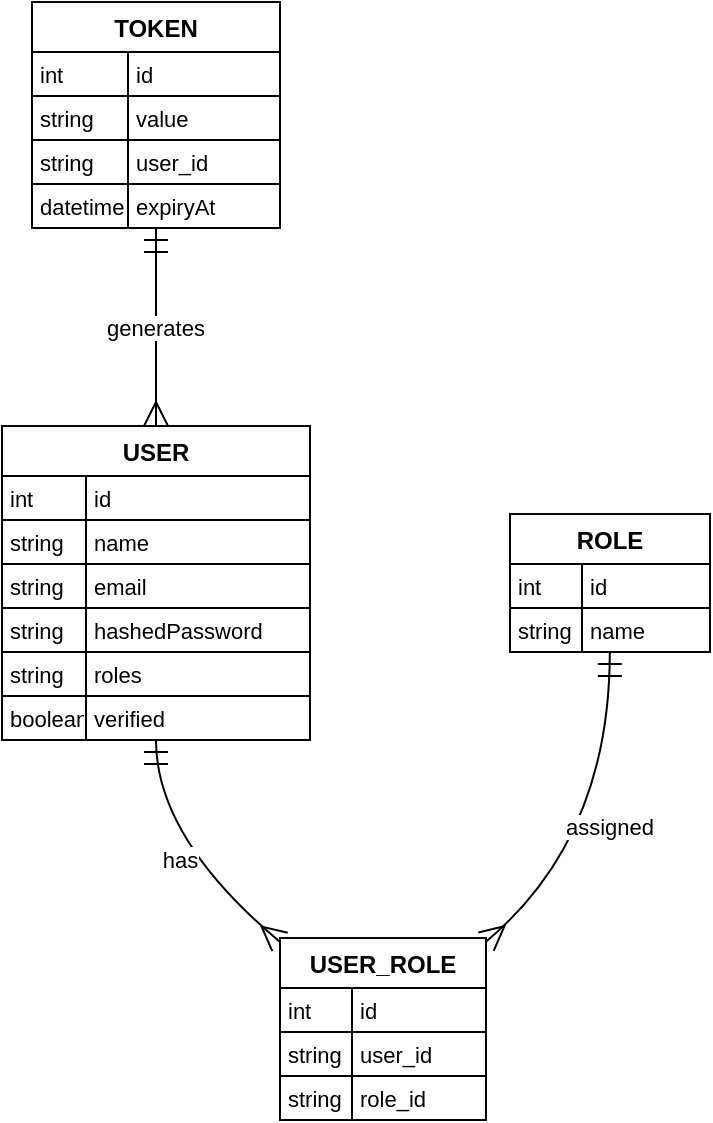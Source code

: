 <mxfile version="21.6.8" type="device">
  <diagram id="C5RBs43oDa-KdzZeNtuy" name="Page-1">
    <mxGraphModel dx="1658" dy="820" grid="1" gridSize="10" guides="1" tooltips="1" connect="1" arrows="1" fold="1" page="1" pageScale="1" pageWidth="827" pageHeight="1169" math="0" shadow="0">
      <root>
        <mxCell id="WIyWlLk6GJQsqaUBKTNV-0" />
        <mxCell id="WIyWlLk6GJQsqaUBKTNV-1" parent="WIyWlLk6GJQsqaUBKTNV-0" />
        <mxCell id="p6CQY8IGZCHDNdWaM5xw-0" value="USER" style="shape=table;startSize=25;container=1;collapsible=0;childLayout=tableLayout;fixedRows=1;rowLines=1;fontStyle=1;align=center;resizeLast=1;" vertex="1" parent="WIyWlLk6GJQsqaUBKTNV-1">
          <mxGeometry x="200" y="282" width="154" height="157" as="geometry" />
        </mxCell>
        <mxCell id="p6CQY8IGZCHDNdWaM5xw-1" style="shape=tableRow;horizontal=0;startSize=0;swimlaneHead=0;swimlaneBody=0;fillColor=none;collapsible=0;dropTarget=0;points=[[0,0.5],[1,0.5]];portConstraint=eastwest;top=0;left=0;right=0;bottom=0;" vertex="1" parent="p6CQY8IGZCHDNdWaM5xw-0">
          <mxGeometry y="25" width="154" height="22" as="geometry" />
        </mxCell>
        <mxCell id="p6CQY8IGZCHDNdWaM5xw-2" value="int" style="shape=partialRectangle;connectable=0;fillColor=none;top=0;left=0;bottom=0;right=0;align=left;spacingLeft=2;overflow=hidden;fontSize=11;" vertex="1" parent="p6CQY8IGZCHDNdWaM5xw-1">
          <mxGeometry width="42" height="22" as="geometry">
            <mxRectangle width="42" height="22" as="alternateBounds" />
          </mxGeometry>
        </mxCell>
        <mxCell id="p6CQY8IGZCHDNdWaM5xw-3" value="id" style="shape=partialRectangle;connectable=0;fillColor=none;top=0;left=0;bottom=0;right=0;align=left;spacingLeft=2;overflow=hidden;fontSize=11;" vertex="1" parent="p6CQY8IGZCHDNdWaM5xw-1">
          <mxGeometry x="42" width="112" height="22" as="geometry">
            <mxRectangle width="112" height="22" as="alternateBounds" />
          </mxGeometry>
        </mxCell>
        <mxCell id="p6CQY8IGZCHDNdWaM5xw-4" style="shape=tableRow;horizontal=0;startSize=0;swimlaneHead=0;swimlaneBody=0;fillColor=none;collapsible=0;dropTarget=0;points=[[0,0.5],[1,0.5]];portConstraint=eastwest;top=0;left=0;right=0;bottom=0;" vertex="1" parent="p6CQY8IGZCHDNdWaM5xw-0">
          <mxGeometry y="47" width="154" height="22" as="geometry" />
        </mxCell>
        <mxCell id="p6CQY8IGZCHDNdWaM5xw-5" value="string" style="shape=partialRectangle;connectable=0;fillColor=none;top=0;left=0;bottom=0;right=0;align=left;spacingLeft=2;overflow=hidden;fontSize=11;" vertex="1" parent="p6CQY8IGZCHDNdWaM5xw-4">
          <mxGeometry width="42" height="22" as="geometry">
            <mxRectangle width="42" height="22" as="alternateBounds" />
          </mxGeometry>
        </mxCell>
        <mxCell id="p6CQY8IGZCHDNdWaM5xw-6" value="name" style="shape=partialRectangle;connectable=0;fillColor=none;top=0;left=0;bottom=0;right=0;align=left;spacingLeft=2;overflow=hidden;fontSize=11;" vertex="1" parent="p6CQY8IGZCHDNdWaM5xw-4">
          <mxGeometry x="42" width="112" height="22" as="geometry">
            <mxRectangle width="112" height="22" as="alternateBounds" />
          </mxGeometry>
        </mxCell>
        <mxCell id="p6CQY8IGZCHDNdWaM5xw-7" style="shape=tableRow;horizontal=0;startSize=0;swimlaneHead=0;swimlaneBody=0;fillColor=none;collapsible=0;dropTarget=0;points=[[0,0.5],[1,0.5]];portConstraint=eastwest;top=0;left=0;right=0;bottom=0;" vertex="1" parent="p6CQY8IGZCHDNdWaM5xw-0">
          <mxGeometry y="69" width="154" height="22" as="geometry" />
        </mxCell>
        <mxCell id="p6CQY8IGZCHDNdWaM5xw-8" value="string" style="shape=partialRectangle;connectable=0;fillColor=none;top=0;left=0;bottom=0;right=0;align=left;spacingLeft=2;overflow=hidden;fontSize=11;" vertex="1" parent="p6CQY8IGZCHDNdWaM5xw-7">
          <mxGeometry width="42" height="22" as="geometry">
            <mxRectangle width="42" height="22" as="alternateBounds" />
          </mxGeometry>
        </mxCell>
        <mxCell id="p6CQY8IGZCHDNdWaM5xw-9" value="email" style="shape=partialRectangle;connectable=0;fillColor=none;top=0;left=0;bottom=0;right=0;align=left;spacingLeft=2;overflow=hidden;fontSize=11;" vertex="1" parent="p6CQY8IGZCHDNdWaM5xw-7">
          <mxGeometry x="42" width="112" height="22" as="geometry">
            <mxRectangle width="112" height="22" as="alternateBounds" />
          </mxGeometry>
        </mxCell>
        <mxCell id="p6CQY8IGZCHDNdWaM5xw-10" style="shape=tableRow;horizontal=0;startSize=0;swimlaneHead=0;swimlaneBody=0;fillColor=none;collapsible=0;dropTarget=0;points=[[0,0.5],[1,0.5]];portConstraint=eastwest;top=0;left=0;right=0;bottom=0;" vertex="1" parent="p6CQY8IGZCHDNdWaM5xw-0">
          <mxGeometry y="91" width="154" height="22" as="geometry" />
        </mxCell>
        <mxCell id="p6CQY8IGZCHDNdWaM5xw-11" value="string" style="shape=partialRectangle;connectable=0;fillColor=none;top=0;left=0;bottom=0;right=0;align=left;spacingLeft=2;overflow=hidden;fontSize=11;" vertex="1" parent="p6CQY8IGZCHDNdWaM5xw-10">
          <mxGeometry width="42" height="22" as="geometry">
            <mxRectangle width="42" height="22" as="alternateBounds" />
          </mxGeometry>
        </mxCell>
        <mxCell id="p6CQY8IGZCHDNdWaM5xw-12" value="hashedPassword" style="shape=partialRectangle;connectable=0;fillColor=none;top=0;left=0;bottom=0;right=0;align=left;spacingLeft=2;overflow=hidden;fontSize=11;" vertex="1" parent="p6CQY8IGZCHDNdWaM5xw-10">
          <mxGeometry x="42" width="112" height="22" as="geometry">
            <mxRectangle width="112" height="22" as="alternateBounds" />
          </mxGeometry>
        </mxCell>
        <mxCell id="p6CQY8IGZCHDNdWaM5xw-13" style="shape=tableRow;horizontal=0;startSize=0;swimlaneHead=0;swimlaneBody=0;fillColor=none;collapsible=0;dropTarget=0;points=[[0,0.5],[1,0.5]];portConstraint=eastwest;top=0;left=0;right=0;bottom=0;" vertex="1" parent="p6CQY8IGZCHDNdWaM5xw-0">
          <mxGeometry y="113" width="154" height="22" as="geometry" />
        </mxCell>
        <mxCell id="p6CQY8IGZCHDNdWaM5xw-14" value="string" style="shape=partialRectangle;connectable=0;fillColor=none;top=0;left=0;bottom=0;right=0;align=left;spacingLeft=2;overflow=hidden;fontSize=11;" vertex="1" parent="p6CQY8IGZCHDNdWaM5xw-13">
          <mxGeometry width="42" height="22" as="geometry">
            <mxRectangle width="42" height="22" as="alternateBounds" />
          </mxGeometry>
        </mxCell>
        <mxCell id="p6CQY8IGZCHDNdWaM5xw-15" value="roles" style="shape=partialRectangle;connectable=0;fillColor=none;top=0;left=0;bottom=0;right=0;align=left;spacingLeft=2;overflow=hidden;fontSize=11;" vertex="1" parent="p6CQY8IGZCHDNdWaM5xw-13">
          <mxGeometry x="42" width="112" height="22" as="geometry">
            <mxRectangle width="112" height="22" as="alternateBounds" />
          </mxGeometry>
        </mxCell>
        <mxCell id="p6CQY8IGZCHDNdWaM5xw-16" style="shape=tableRow;horizontal=0;startSize=0;swimlaneHead=0;swimlaneBody=0;fillColor=none;collapsible=0;dropTarget=0;points=[[0,0.5],[1,0.5]];portConstraint=eastwest;top=0;left=0;right=0;bottom=0;" vertex="1" parent="p6CQY8IGZCHDNdWaM5xw-0">
          <mxGeometry y="135" width="154" height="22" as="geometry" />
        </mxCell>
        <mxCell id="p6CQY8IGZCHDNdWaM5xw-17" value="boolean" style="shape=partialRectangle;connectable=0;fillColor=none;top=0;left=0;bottom=0;right=0;align=left;spacingLeft=2;overflow=hidden;fontSize=11;" vertex="1" parent="p6CQY8IGZCHDNdWaM5xw-16">
          <mxGeometry width="42" height="22" as="geometry">
            <mxRectangle width="42" height="22" as="alternateBounds" />
          </mxGeometry>
        </mxCell>
        <mxCell id="p6CQY8IGZCHDNdWaM5xw-18" value="verified" style="shape=partialRectangle;connectable=0;fillColor=none;top=0;left=0;bottom=0;right=0;align=left;spacingLeft=2;overflow=hidden;fontSize=11;" vertex="1" parent="p6CQY8IGZCHDNdWaM5xw-16">
          <mxGeometry x="42" width="112" height="22" as="geometry">
            <mxRectangle width="112" height="22" as="alternateBounds" />
          </mxGeometry>
        </mxCell>
        <mxCell id="p6CQY8IGZCHDNdWaM5xw-19" value="USER_ROLE" style="shape=table;startSize=25;container=1;collapsible=0;childLayout=tableLayout;fixedRows=1;rowLines=1;fontStyle=1;align=center;resizeLast=1;" vertex="1" parent="WIyWlLk6GJQsqaUBKTNV-1">
          <mxGeometry x="339" y="538" width="103" height="91" as="geometry" />
        </mxCell>
        <mxCell id="p6CQY8IGZCHDNdWaM5xw-20" style="shape=tableRow;horizontal=0;startSize=0;swimlaneHead=0;swimlaneBody=0;fillColor=none;collapsible=0;dropTarget=0;points=[[0,0.5],[1,0.5]];portConstraint=eastwest;top=0;left=0;right=0;bottom=0;" vertex="1" parent="p6CQY8IGZCHDNdWaM5xw-19">
          <mxGeometry y="25" width="103" height="22" as="geometry" />
        </mxCell>
        <mxCell id="p6CQY8IGZCHDNdWaM5xw-21" value="int" style="shape=partialRectangle;connectable=0;fillColor=none;top=0;left=0;bottom=0;right=0;align=left;spacingLeft=2;overflow=hidden;fontSize=11;" vertex="1" parent="p6CQY8IGZCHDNdWaM5xw-20">
          <mxGeometry width="36" height="22" as="geometry">
            <mxRectangle width="36" height="22" as="alternateBounds" />
          </mxGeometry>
        </mxCell>
        <mxCell id="p6CQY8IGZCHDNdWaM5xw-22" value="id" style="shape=partialRectangle;connectable=0;fillColor=none;top=0;left=0;bottom=0;right=0;align=left;spacingLeft=2;overflow=hidden;fontSize=11;" vertex="1" parent="p6CQY8IGZCHDNdWaM5xw-20">
          <mxGeometry x="36" width="67" height="22" as="geometry">
            <mxRectangle width="67" height="22" as="alternateBounds" />
          </mxGeometry>
        </mxCell>
        <mxCell id="p6CQY8IGZCHDNdWaM5xw-23" style="shape=tableRow;horizontal=0;startSize=0;swimlaneHead=0;swimlaneBody=0;fillColor=none;collapsible=0;dropTarget=0;points=[[0,0.5],[1,0.5]];portConstraint=eastwest;top=0;left=0;right=0;bottom=0;" vertex="1" parent="p6CQY8IGZCHDNdWaM5xw-19">
          <mxGeometry y="47" width="103" height="22" as="geometry" />
        </mxCell>
        <mxCell id="p6CQY8IGZCHDNdWaM5xw-24" value="string" style="shape=partialRectangle;connectable=0;fillColor=none;top=0;left=0;bottom=0;right=0;align=left;spacingLeft=2;overflow=hidden;fontSize=11;" vertex="1" parent="p6CQY8IGZCHDNdWaM5xw-23">
          <mxGeometry width="36" height="22" as="geometry">
            <mxRectangle width="36" height="22" as="alternateBounds" />
          </mxGeometry>
        </mxCell>
        <mxCell id="p6CQY8IGZCHDNdWaM5xw-25" value="user_id" style="shape=partialRectangle;connectable=0;fillColor=none;top=0;left=0;bottom=0;right=0;align=left;spacingLeft=2;overflow=hidden;fontSize=11;" vertex="1" parent="p6CQY8IGZCHDNdWaM5xw-23">
          <mxGeometry x="36" width="67" height="22" as="geometry">
            <mxRectangle width="67" height="22" as="alternateBounds" />
          </mxGeometry>
        </mxCell>
        <mxCell id="p6CQY8IGZCHDNdWaM5xw-26" style="shape=tableRow;horizontal=0;startSize=0;swimlaneHead=0;swimlaneBody=0;fillColor=none;collapsible=0;dropTarget=0;points=[[0,0.5],[1,0.5]];portConstraint=eastwest;top=0;left=0;right=0;bottom=0;" vertex="1" parent="p6CQY8IGZCHDNdWaM5xw-19">
          <mxGeometry y="69" width="103" height="22" as="geometry" />
        </mxCell>
        <mxCell id="p6CQY8IGZCHDNdWaM5xw-27" value="string" style="shape=partialRectangle;connectable=0;fillColor=none;top=0;left=0;bottom=0;right=0;align=left;spacingLeft=2;overflow=hidden;fontSize=11;" vertex="1" parent="p6CQY8IGZCHDNdWaM5xw-26">
          <mxGeometry width="36" height="22" as="geometry">
            <mxRectangle width="36" height="22" as="alternateBounds" />
          </mxGeometry>
        </mxCell>
        <mxCell id="p6CQY8IGZCHDNdWaM5xw-28" value="role_id" style="shape=partialRectangle;connectable=0;fillColor=none;top=0;left=0;bottom=0;right=0;align=left;spacingLeft=2;overflow=hidden;fontSize=11;" vertex="1" parent="p6CQY8IGZCHDNdWaM5xw-26">
          <mxGeometry x="36" width="67" height="22" as="geometry">
            <mxRectangle width="67" height="22" as="alternateBounds" />
          </mxGeometry>
        </mxCell>
        <mxCell id="p6CQY8IGZCHDNdWaM5xw-29" value="ROLE" style="shape=table;startSize=25;container=1;collapsible=0;childLayout=tableLayout;fixedRows=1;rowLines=1;fontStyle=1;align=center;resizeLast=1;" vertex="1" parent="WIyWlLk6GJQsqaUBKTNV-1">
          <mxGeometry x="454" y="326" width="100" height="69" as="geometry" />
        </mxCell>
        <mxCell id="p6CQY8IGZCHDNdWaM5xw-30" style="shape=tableRow;horizontal=0;startSize=0;swimlaneHead=0;swimlaneBody=0;fillColor=none;collapsible=0;dropTarget=0;points=[[0,0.5],[1,0.5]];portConstraint=eastwest;top=0;left=0;right=0;bottom=0;" vertex="1" parent="p6CQY8IGZCHDNdWaM5xw-29">
          <mxGeometry y="25" width="100" height="22" as="geometry" />
        </mxCell>
        <mxCell id="p6CQY8IGZCHDNdWaM5xw-31" value="int" style="shape=partialRectangle;connectable=0;fillColor=none;top=0;left=0;bottom=0;right=0;align=left;spacingLeft=2;overflow=hidden;fontSize=11;" vertex="1" parent="p6CQY8IGZCHDNdWaM5xw-30">
          <mxGeometry width="36" height="22" as="geometry">
            <mxRectangle width="36" height="22" as="alternateBounds" />
          </mxGeometry>
        </mxCell>
        <mxCell id="p6CQY8IGZCHDNdWaM5xw-32" value="id" style="shape=partialRectangle;connectable=0;fillColor=none;top=0;left=0;bottom=0;right=0;align=left;spacingLeft=2;overflow=hidden;fontSize=11;" vertex="1" parent="p6CQY8IGZCHDNdWaM5xw-30">
          <mxGeometry x="36" width="64" height="22" as="geometry">
            <mxRectangle width="64" height="22" as="alternateBounds" />
          </mxGeometry>
        </mxCell>
        <mxCell id="p6CQY8IGZCHDNdWaM5xw-33" style="shape=tableRow;horizontal=0;startSize=0;swimlaneHead=0;swimlaneBody=0;fillColor=none;collapsible=0;dropTarget=0;points=[[0,0.5],[1,0.5]];portConstraint=eastwest;top=0;left=0;right=0;bottom=0;" vertex="1" parent="p6CQY8IGZCHDNdWaM5xw-29">
          <mxGeometry y="47" width="100" height="22" as="geometry" />
        </mxCell>
        <mxCell id="p6CQY8IGZCHDNdWaM5xw-34" value="string" style="shape=partialRectangle;connectable=0;fillColor=none;top=0;left=0;bottom=0;right=0;align=left;spacingLeft=2;overflow=hidden;fontSize=11;" vertex="1" parent="p6CQY8IGZCHDNdWaM5xw-33">
          <mxGeometry width="36" height="22" as="geometry">
            <mxRectangle width="36" height="22" as="alternateBounds" />
          </mxGeometry>
        </mxCell>
        <mxCell id="p6CQY8IGZCHDNdWaM5xw-35" value="name" style="shape=partialRectangle;connectable=0;fillColor=none;top=0;left=0;bottom=0;right=0;align=left;spacingLeft=2;overflow=hidden;fontSize=11;" vertex="1" parent="p6CQY8IGZCHDNdWaM5xw-33">
          <mxGeometry x="36" width="64" height="22" as="geometry">
            <mxRectangle width="64" height="22" as="alternateBounds" />
          </mxGeometry>
        </mxCell>
        <mxCell id="p6CQY8IGZCHDNdWaM5xw-36" value="TOKEN" style="shape=table;startSize=25;container=1;collapsible=0;childLayout=tableLayout;fixedRows=1;rowLines=1;fontStyle=1;align=center;resizeLast=1;" vertex="1" parent="WIyWlLk6GJQsqaUBKTNV-1">
          <mxGeometry x="215" y="70" width="124" height="113" as="geometry" />
        </mxCell>
        <mxCell id="p6CQY8IGZCHDNdWaM5xw-37" style="shape=tableRow;horizontal=0;startSize=0;swimlaneHead=0;swimlaneBody=0;fillColor=none;collapsible=0;dropTarget=0;points=[[0,0.5],[1,0.5]];portConstraint=eastwest;top=0;left=0;right=0;bottom=0;" vertex="1" parent="p6CQY8IGZCHDNdWaM5xw-36">
          <mxGeometry y="25" width="124" height="22" as="geometry" />
        </mxCell>
        <mxCell id="p6CQY8IGZCHDNdWaM5xw-38" value="int" style="shape=partialRectangle;connectable=0;fillColor=none;top=0;left=0;bottom=0;right=0;align=left;spacingLeft=2;overflow=hidden;fontSize=11;" vertex="1" parent="p6CQY8IGZCHDNdWaM5xw-37">
          <mxGeometry width="48" height="22" as="geometry">
            <mxRectangle width="48" height="22" as="alternateBounds" />
          </mxGeometry>
        </mxCell>
        <mxCell id="p6CQY8IGZCHDNdWaM5xw-39" value="id" style="shape=partialRectangle;connectable=0;fillColor=none;top=0;left=0;bottom=0;right=0;align=left;spacingLeft=2;overflow=hidden;fontSize=11;" vertex="1" parent="p6CQY8IGZCHDNdWaM5xw-37">
          <mxGeometry x="48" width="76" height="22" as="geometry">
            <mxRectangle width="76" height="22" as="alternateBounds" />
          </mxGeometry>
        </mxCell>
        <mxCell id="p6CQY8IGZCHDNdWaM5xw-40" style="shape=tableRow;horizontal=0;startSize=0;swimlaneHead=0;swimlaneBody=0;fillColor=none;collapsible=0;dropTarget=0;points=[[0,0.5],[1,0.5]];portConstraint=eastwest;top=0;left=0;right=0;bottom=0;" vertex="1" parent="p6CQY8IGZCHDNdWaM5xw-36">
          <mxGeometry y="47" width="124" height="22" as="geometry" />
        </mxCell>
        <mxCell id="p6CQY8IGZCHDNdWaM5xw-41" value="string" style="shape=partialRectangle;connectable=0;fillColor=none;top=0;left=0;bottom=0;right=0;align=left;spacingLeft=2;overflow=hidden;fontSize=11;" vertex="1" parent="p6CQY8IGZCHDNdWaM5xw-40">
          <mxGeometry width="48" height="22" as="geometry">
            <mxRectangle width="48" height="22" as="alternateBounds" />
          </mxGeometry>
        </mxCell>
        <mxCell id="p6CQY8IGZCHDNdWaM5xw-42" value="value" style="shape=partialRectangle;connectable=0;fillColor=none;top=0;left=0;bottom=0;right=0;align=left;spacingLeft=2;overflow=hidden;fontSize=11;" vertex="1" parent="p6CQY8IGZCHDNdWaM5xw-40">
          <mxGeometry x="48" width="76" height="22" as="geometry">
            <mxRectangle width="76" height="22" as="alternateBounds" />
          </mxGeometry>
        </mxCell>
        <mxCell id="p6CQY8IGZCHDNdWaM5xw-43" style="shape=tableRow;horizontal=0;startSize=0;swimlaneHead=0;swimlaneBody=0;fillColor=none;collapsible=0;dropTarget=0;points=[[0,0.5],[1,0.5]];portConstraint=eastwest;top=0;left=0;right=0;bottom=0;" vertex="1" parent="p6CQY8IGZCHDNdWaM5xw-36">
          <mxGeometry y="69" width="124" height="22" as="geometry" />
        </mxCell>
        <mxCell id="p6CQY8IGZCHDNdWaM5xw-44" value="string" style="shape=partialRectangle;connectable=0;fillColor=none;top=0;left=0;bottom=0;right=0;align=left;spacingLeft=2;overflow=hidden;fontSize=11;" vertex="1" parent="p6CQY8IGZCHDNdWaM5xw-43">
          <mxGeometry width="48" height="22" as="geometry">
            <mxRectangle width="48" height="22" as="alternateBounds" />
          </mxGeometry>
        </mxCell>
        <mxCell id="p6CQY8IGZCHDNdWaM5xw-45" value="user_id" style="shape=partialRectangle;connectable=0;fillColor=none;top=0;left=0;bottom=0;right=0;align=left;spacingLeft=2;overflow=hidden;fontSize=11;" vertex="1" parent="p6CQY8IGZCHDNdWaM5xw-43">
          <mxGeometry x="48" width="76" height="22" as="geometry">
            <mxRectangle width="76" height="22" as="alternateBounds" />
          </mxGeometry>
        </mxCell>
        <mxCell id="p6CQY8IGZCHDNdWaM5xw-46" style="shape=tableRow;horizontal=0;startSize=0;swimlaneHead=0;swimlaneBody=0;fillColor=none;collapsible=0;dropTarget=0;points=[[0,0.5],[1,0.5]];portConstraint=eastwest;top=0;left=0;right=0;bottom=0;" vertex="1" parent="p6CQY8IGZCHDNdWaM5xw-36">
          <mxGeometry y="91" width="124" height="22" as="geometry" />
        </mxCell>
        <mxCell id="p6CQY8IGZCHDNdWaM5xw-47" value="datetime" style="shape=partialRectangle;connectable=0;fillColor=none;top=0;left=0;bottom=0;right=0;align=left;spacingLeft=2;overflow=hidden;fontSize=11;" vertex="1" parent="p6CQY8IGZCHDNdWaM5xw-46">
          <mxGeometry width="48" height="22" as="geometry">
            <mxRectangle width="48" height="22" as="alternateBounds" />
          </mxGeometry>
        </mxCell>
        <mxCell id="p6CQY8IGZCHDNdWaM5xw-48" value="expiryAt" style="shape=partialRectangle;connectable=0;fillColor=none;top=0;left=0;bottom=0;right=0;align=left;spacingLeft=2;overflow=hidden;fontSize=11;" vertex="1" parent="p6CQY8IGZCHDNdWaM5xw-46">
          <mxGeometry x="48" width="76" height="22" as="geometry">
            <mxRectangle width="76" height="22" as="alternateBounds" />
          </mxGeometry>
        </mxCell>
        <mxCell id="p6CQY8IGZCHDNdWaM5xw-49" value="has" style="curved=1;startArrow=ERmandOne;startSize=10;;endArrow=ERmany;endSize=10;;exitX=0.5;exitY=1;entryX=0.0;entryY=0.022;rounded=0;" edge="1" parent="WIyWlLk6GJQsqaUBKTNV-1" source="p6CQY8IGZCHDNdWaM5xw-0" target="p6CQY8IGZCHDNdWaM5xw-19">
          <mxGeometry relative="1" as="geometry">
            <Array as="points">
              <mxPoint x="277" y="488" />
            </Array>
          </mxGeometry>
        </mxCell>
        <mxCell id="p6CQY8IGZCHDNdWaM5xw-50" value="assigned" style="curved=1;startArrow=ERmandOne;startSize=10;;endArrow=ERmany;endSize=10;;exitX=0.499;exitY=1;entryX=0.998;entryY=0.022;rounded=0;" edge="1" parent="WIyWlLk6GJQsqaUBKTNV-1" source="p6CQY8IGZCHDNdWaM5xw-29" target="p6CQY8IGZCHDNdWaM5xw-19">
          <mxGeometry relative="1" as="geometry">
            <Array as="points">
              <mxPoint x="504" y="488" />
            </Array>
          </mxGeometry>
        </mxCell>
        <mxCell id="p6CQY8IGZCHDNdWaM5xw-51" value="generates" style="curved=1;startArrow=ERmandOne;startSize=10;;endArrow=ERmany;endSize=10;;exitX=0.5;exitY=1;entryX=0.5;entryY=0;rounded=0;" edge="1" parent="WIyWlLk6GJQsqaUBKTNV-1" source="p6CQY8IGZCHDNdWaM5xw-36" target="p6CQY8IGZCHDNdWaM5xw-0">
          <mxGeometry relative="1" as="geometry">
            <Array as="points" />
          </mxGeometry>
        </mxCell>
      </root>
    </mxGraphModel>
  </diagram>
</mxfile>
